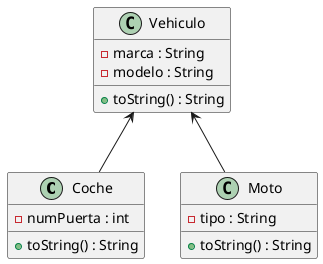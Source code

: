 @startuml
'https://plantuml.com'

Coche --up> Vehiculo
Moto --up> Vehiculo


class Vehiculo{
    - marca : String
    - modelo : String

    + toString() : String
}

class Coche {
    - numPuerta : int

    + toString() : String
}

class Moto{
    - tipo : String

    + toString() : String
}

@enduml